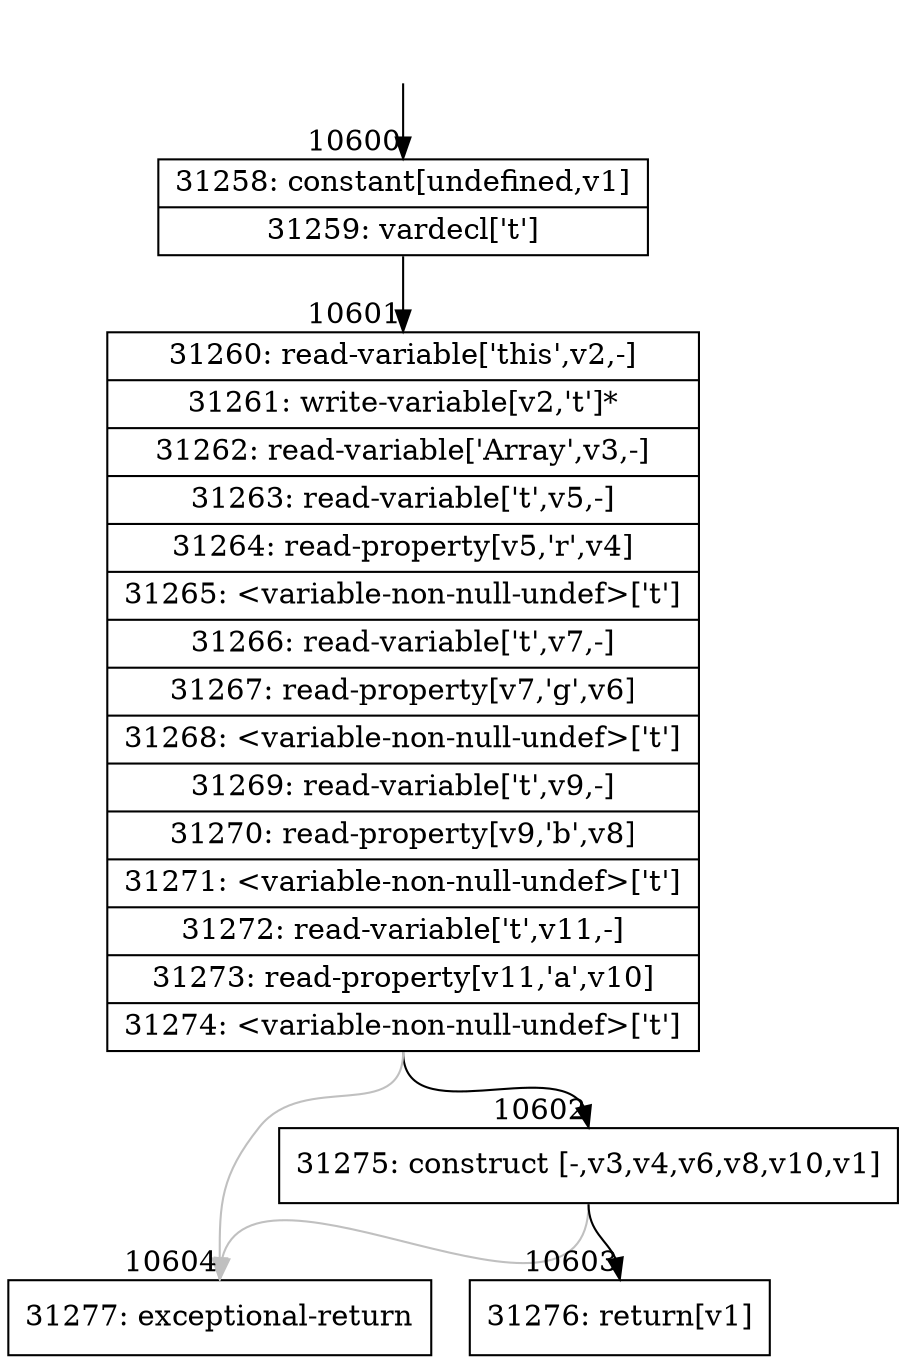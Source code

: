 digraph {
rankdir="TD"
BB_entry776[shape=none,label=""];
BB_entry776 -> BB10600 [tailport=s, headport=n, headlabel="    10600"]
BB10600 [shape=record label="{31258: constant[undefined,v1]|31259: vardecl['t']}" ] 
BB10600 -> BB10601 [tailport=s, headport=n, headlabel="      10601"]
BB10601 [shape=record label="{31260: read-variable['this',v2,-]|31261: write-variable[v2,'t']*|31262: read-variable['Array',v3,-]|31263: read-variable['t',v5,-]|31264: read-property[v5,'r',v4]|31265: \<variable-non-null-undef\>['t']|31266: read-variable['t',v7,-]|31267: read-property[v7,'g',v6]|31268: \<variable-non-null-undef\>['t']|31269: read-variable['t',v9,-]|31270: read-property[v9,'b',v8]|31271: \<variable-non-null-undef\>['t']|31272: read-variable['t',v11,-]|31273: read-property[v11,'a',v10]|31274: \<variable-non-null-undef\>['t']}" ] 
BB10601 -> BB10602 [tailport=s, headport=n, headlabel="      10602"]
BB10601 -> BB10604 [tailport=s, headport=n, color=gray, headlabel="      10604"]
BB10602 [shape=record label="{31275: construct [-,v3,v4,v6,v8,v10,v1]}" ] 
BB10602 -> BB10603 [tailport=s, headport=n, headlabel="      10603"]
BB10602 -> BB10604 [tailport=s, headport=n, color=gray]
BB10603 [shape=record label="{31276: return[v1]}" ] 
BB10604 [shape=record label="{31277: exceptional-return}" ] 
//#$~ 15088
}
